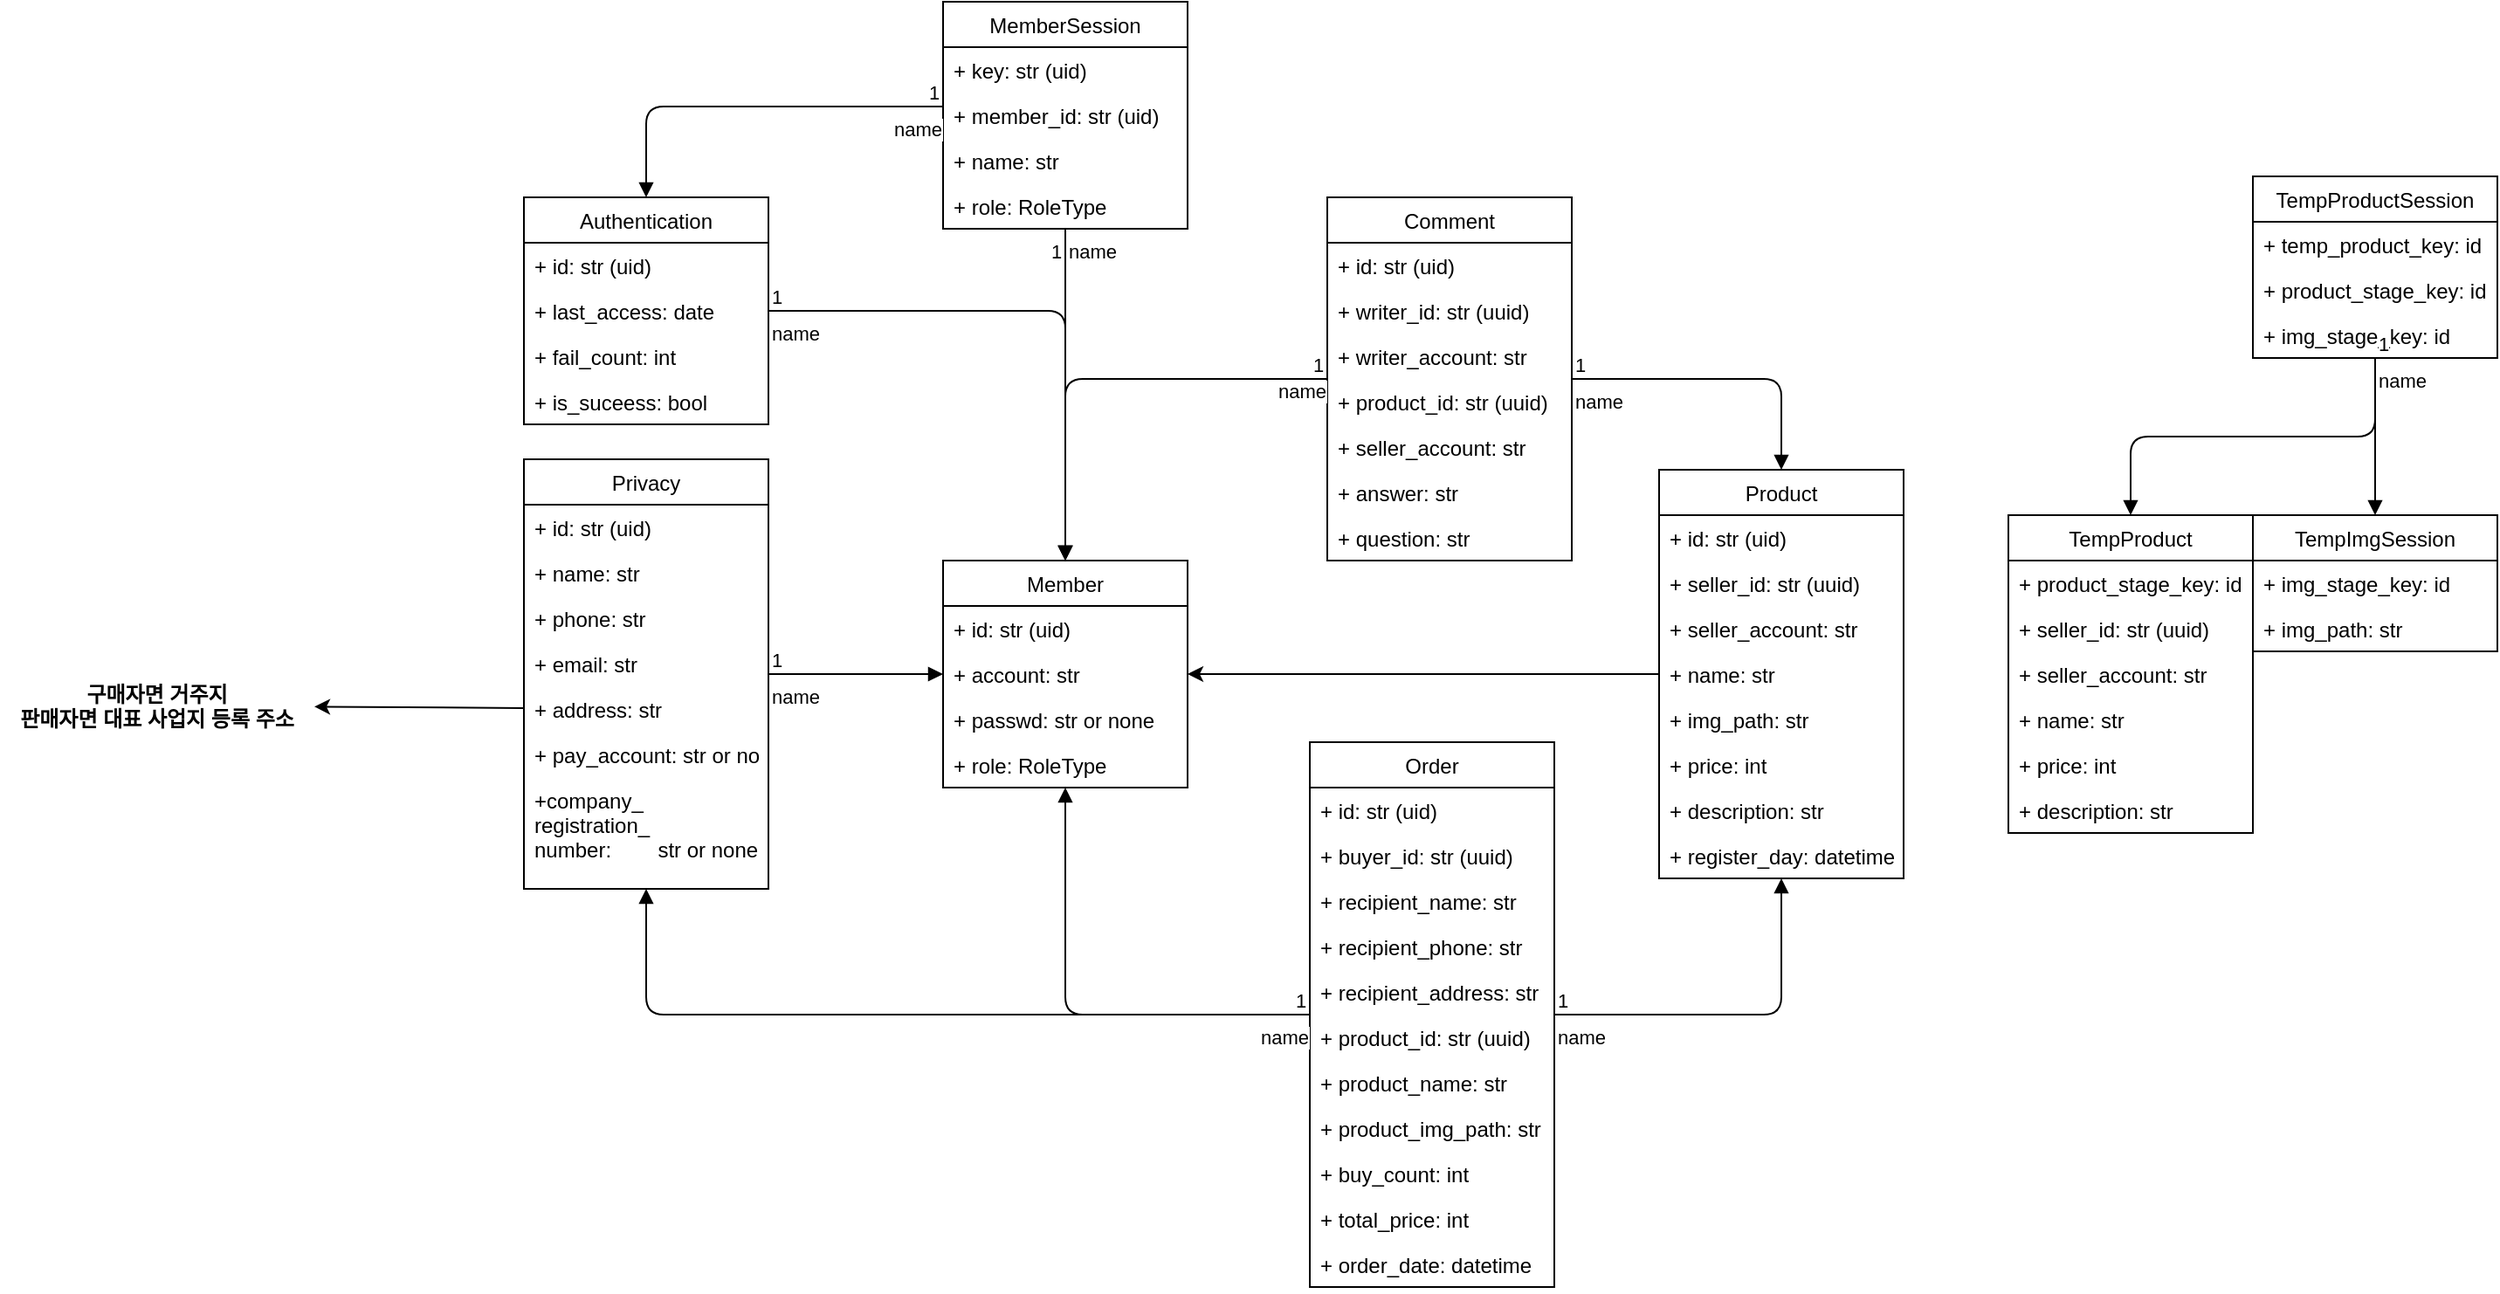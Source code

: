 <mxfile>
    <diagram id="J_x3rGnRxtIaJdITIG8A" name="Page-1">
        <mxGraphModel dx="466" dy="1366" grid="1" gridSize="10" guides="1" tooltips="1" connect="1" arrows="1" fold="1" page="1" pageScale="1" pageWidth="850" pageHeight="1100" math="0" shadow="0">
            <root>
                <mxCell id="0"/>
                <mxCell id="1" parent="0"/>
                <mxCell id="2" value="Member" style="swimlane;fontStyle=0;childLayout=stackLayout;horizontal=1;startSize=26;fillColor=none;horizontalStack=0;resizeParent=1;resizeParentMax=0;resizeLast=0;collapsible=1;marginBottom=0;" parent="1" vertex="1">
                    <mxGeometry x="550" y="290" width="140" height="130" as="geometry"/>
                </mxCell>
                <mxCell id="3" value="+ id: str (uid)" style="text;strokeColor=none;fillColor=none;align=left;verticalAlign=top;spacingLeft=4;spacingRight=4;overflow=hidden;rotatable=0;points=[[0,0.5],[1,0.5]];portConstraint=eastwest;" parent="2" vertex="1">
                    <mxGeometry y="26" width="140" height="26" as="geometry"/>
                </mxCell>
                <mxCell id="4" value="+ account: str" style="text;strokeColor=none;fillColor=none;align=left;verticalAlign=top;spacingLeft=4;spacingRight=4;overflow=hidden;rotatable=0;points=[[0,0.5],[1,0.5]];portConstraint=eastwest;" parent="2" vertex="1">
                    <mxGeometry y="52" width="140" height="26" as="geometry"/>
                </mxCell>
                <mxCell id="5" value="+ passwd: str or none" style="text;strokeColor=none;fillColor=none;align=left;verticalAlign=top;spacingLeft=4;spacingRight=4;overflow=hidden;rotatable=0;points=[[0,0.5],[1,0.5]];portConstraint=eastwest;" parent="2" vertex="1">
                    <mxGeometry y="78" width="140" height="26" as="geometry"/>
                </mxCell>
                <mxCell id="18" value="+ role: RoleType" style="text;strokeColor=none;fillColor=none;align=left;verticalAlign=top;spacingLeft=4;spacingRight=4;overflow=hidden;rotatable=0;points=[[0,0.5],[1,0.5]];portConstraint=eastwest;" parent="2" vertex="1">
                    <mxGeometry y="104" width="140" height="26" as="geometry"/>
                </mxCell>
                <mxCell id="6" value="Privacy" style="swimlane;fontStyle=0;childLayout=stackLayout;horizontal=1;startSize=26;fillColor=none;horizontalStack=0;resizeParent=1;resizeParentMax=0;resizeLast=0;collapsible=1;marginBottom=0;" parent="1" vertex="1">
                    <mxGeometry x="310" y="232" width="140" height="246" as="geometry"/>
                </mxCell>
                <mxCell id="20" value="+ id: str (uid)" style="text;strokeColor=none;fillColor=none;align=left;verticalAlign=top;spacingLeft=4;spacingRight=4;overflow=hidden;rotatable=0;points=[[0,0.5],[1,0.5]];portConstraint=eastwest;" parent="6" vertex="1">
                    <mxGeometry y="26" width="140" height="26" as="geometry"/>
                </mxCell>
                <mxCell id="7" value="+ name: str" style="text;strokeColor=none;fillColor=none;align=left;verticalAlign=top;spacingLeft=4;spacingRight=4;overflow=hidden;rotatable=0;points=[[0,0.5],[1,0.5]];portConstraint=eastwest;" parent="6" vertex="1">
                    <mxGeometry y="52" width="140" height="26" as="geometry"/>
                </mxCell>
                <mxCell id="8" value="+ phone: str" style="text;strokeColor=none;fillColor=none;align=left;verticalAlign=top;spacingLeft=4;spacingRight=4;overflow=hidden;rotatable=0;points=[[0,0.5],[1,0.5]];portConstraint=eastwest;" parent="6" vertex="1">
                    <mxGeometry y="78" width="140" height="26" as="geometry"/>
                </mxCell>
                <mxCell id="9" value="+ email: str" style="text;strokeColor=none;fillColor=none;align=left;verticalAlign=top;spacingLeft=4;spacingRight=4;overflow=hidden;rotatable=0;points=[[0,0.5],[1,0.5]];portConstraint=eastwest;" parent="6" vertex="1">
                    <mxGeometry y="104" width="140" height="26" as="geometry"/>
                </mxCell>
                <mxCell id="10" value="+ address: str" style="text;strokeColor=none;fillColor=none;align=left;verticalAlign=top;spacingLeft=4;spacingRight=4;overflow=hidden;rotatable=0;points=[[0,0.5],[1,0.5]];portConstraint=eastwest;" parent="6" vertex="1">
                    <mxGeometry y="130" width="140" height="26" as="geometry"/>
                </mxCell>
                <mxCell id="50" value="+ pay_account: str or none" style="text;strokeColor=none;fillColor=none;align=left;verticalAlign=top;spacingLeft=4;spacingRight=4;overflow=hidden;rotatable=0;points=[[0,0.5],[1,0.5]];portConstraint=eastwest;" parent="6" vertex="1">
                    <mxGeometry y="156" width="140" height="26" as="geometry"/>
                </mxCell>
                <mxCell id="15" value="+company_&#10;registration_&#10;number:        str or none" style="text;strokeColor=none;fillColor=none;align=left;verticalAlign=top;spacingLeft=4;spacingRight=4;overflow=hidden;rotatable=0;points=[[0,0.5],[1,0.5]];portConstraint=eastwest;" parent="6" vertex="1">
                    <mxGeometry y="182" width="140" height="64" as="geometry"/>
                </mxCell>
                <mxCell id="11" style="edgeStyle=none;html=1;" parent="1" source="10" target="13" edge="1">
                    <mxGeometry relative="1" as="geometry">
                        <mxPoint x="40" y="310" as="targetPoint"/>
                    </mxGeometry>
                </mxCell>
                <mxCell id="13" value="구매자면 거주지&#10;판매자면 대표 사업지 등록 주소" style="text;align=center;fontStyle=1;verticalAlign=middle;spacingLeft=3;spacingRight=3;strokeColor=none;rotatable=0;points=[[0,0.5],[1,0.5]];portConstraint=eastwest;" parent="1" vertex="1">
                    <mxGeometry x="10" y="360" width="180" height="26" as="geometry"/>
                </mxCell>
                <mxCell id="24" value="name" style="endArrow=block;endFill=1;html=1;edgeStyle=orthogonalEdgeStyle;align=left;verticalAlign=top;" parent="1" source="6" target="2" edge="1">
                    <mxGeometry x="-1" relative="1" as="geometry">
                        <mxPoint x="470" y="460" as="sourcePoint"/>
                        <mxPoint x="630" y="460" as="targetPoint"/>
                    </mxGeometry>
                </mxCell>
                <mxCell id="25" value="1" style="edgeLabel;resizable=0;html=1;align=left;verticalAlign=bottom;" parent="24" connectable="0" vertex="1">
                    <mxGeometry x="-1" relative="1" as="geometry"/>
                </mxCell>
                <mxCell id="29" value="Authentication" style="swimlane;fontStyle=0;childLayout=stackLayout;horizontal=1;startSize=26;fillColor=none;horizontalStack=0;resizeParent=1;resizeParentMax=0;resizeLast=0;collapsible=1;marginBottom=0;" parent="1" vertex="1">
                    <mxGeometry x="310" y="82" width="140" height="130" as="geometry"/>
                </mxCell>
                <mxCell id="33" value="+ id: str (uid)" style="text;strokeColor=none;fillColor=none;align=left;verticalAlign=top;spacingLeft=4;spacingRight=4;overflow=hidden;rotatable=0;points=[[0,0.5],[1,0.5]];portConstraint=eastwest;" parent="29" vertex="1">
                    <mxGeometry y="26" width="140" height="26" as="geometry"/>
                </mxCell>
                <mxCell id="30" value="+ last_access: date" style="text;strokeColor=none;fillColor=none;align=left;verticalAlign=top;spacingLeft=4;spacingRight=4;overflow=hidden;rotatable=0;points=[[0,0.5],[1,0.5]];portConstraint=eastwest;" parent="29" vertex="1">
                    <mxGeometry y="52" width="140" height="26" as="geometry"/>
                </mxCell>
                <mxCell id="31" value="+ fail_count: int" style="text;strokeColor=none;fillColor=none;align=left;verticalAlign=top;spacingLeft=4;spacingRight=4;overflow=hidden;rotatable=0;points=[[0,0.5],[1,0.5]];portConstraint=eastwest;" parent="29" vertex="1">
                    <mxGeometry y="78" width="140" height="26" as="geometry"/>
                </mxCell>
                <mxCell id="36" value="+ is_suceess: bool" style="text;strokeColor=none;fillColor=none;align=left;verticalAlign=top;spacingLeft=4;spacingRight=4;overflow=hidden;rotatable=0;points=[[0,0.5],[1,0.5]];portConstraint=eastwest;" parent="29" vertex="1">
                    <mxGeometry y="104" width="140" height="26" as="geometry"/>
                </mxCell>
                <mxCell id="54" style="edgeStyle=none;html=1;" parent="1" source="44" target="2" edge="1">
                    <mxGeometry relative="1" as="geometry"/>
                </mxCell>
                <mxCell id="44" value="Product" style="swimlane;fontStyle=0;childLayout=stackLayout;horizontal=1;startSize=26;fillColor=none;horizontalStack=0;resizeParent=1;resizeParentMax=0;resizeLast=0;collapsible=1;marginBottom=0;" parent="1" vertex="1">
                    <mxGeometry x="960" y="238" width="140" height="234" as="geometry"/>
                </mxCell>
                <mxCell id="45" value="+ id: str (uid)" style="text;strokeColor=none;fillColor=none;align=left;verticalAlign=top;spacingLeft=4;spacingRight=4;overflow=hidden;rotatable=0;points=[[0,0.5],[1,0.5]];portConstraint=eastwest;" parent="44" vertex="1">
                    <mxGeometry y="26" width="140" height="26" as="geometry"/>
                </mxCell>
                <mxCell id="46" value="+ seller_id: str (uuid)" style="text;strokeColor=none;fillColor=none;align=left;verticalAlign=top;spacingLeft=4;spacingRight=4;overflow=hidden;rotatable=0;points=[[0,0.5],[1,0.5]];portConstraint=eastwest;" parent="44" vertex="1">
                    <mxGeometry y="52" width="140" height="26" as="geometry"/>
                </mxCell>
                <mxCell id="81" value="+ seller_account: str" style="text;strokeColor=none;fillColor=none;align=left;verticalAlign=top;spacingLeft=4;spacingRight=4;overflow=hidden;rotatable=0;points=[[0,0.5],[1,0.5]];portConstraint=eastwest;" parent="44" vertex="1">
                    <mxGeometry y="78" width="140" height="26" as="geometry"/>
                </mxCell>
                <mxCell id="51" value="+ name: str" style="text;strokeColor=none;fillColor=none;align=left;verticalAlign=top;spacingLeft=4;spacingRight=4;overflow=hidden;rotatable=0;points=[[0,0.5],[1,0.5]];portConstraint=eastwest;" parent="44" vertex="1">
                    <mxGeometry y="104" width="140" height="26" as="geometry"/>
                </mxCell>
                <mxCell id="47" value="+ img_path: str" style="text;strokeColor=none;fillColor=none;align=left;verticalAlign=top;spacingLeft=4;spacingRight=4;overflow=hidden;rotatable=0;points=[[0,0.5],[1,0.5]];portConstraint=eastwest;" parent="44" vertex="1">
                    <mxGeometry y="130" width="140" height="26" as="geometry"/>
                </mxCell>
                <mxCell id="48" value="+ price: int" style="text;strokeColor=none;fillColor=none;align=left;verticalAlign=top;spacingLeft=4;spacingRight=4;overflow=hidden;rotatable=0;points=[[0,0.5],[1,0.5]];portConstraint=eastwest;" parent="44" vertex="1">
                    <mxGeometry y="156" width="140" height="26" as="geometry"/>
                </mxCell>
                <mxCell id="53" value="+ description: str" style="text;strokeColor=none;fillColor=none;align=left;verticalAlign=top;spacingLeft=4;spacingRight=4;overflow=hidden;rotatable=0;points=[[0,0.5],[1,0.5]];portConstraint=eastwest;" parent="44" vertex="1">
                    <mxGeometry y="182" width="140" height="26" as="geometry"/>
                </mxCell>
                <mxCell id="52" value="+ register_day: datetime" style="text;strokeColor=none;fillColor=none;align=left;verticalAlign=top;spacingLeft=4;spacingRight=4;overflow=hidden;rotatable=0;points=[[0,0.5],[1,0.5]];portConstraint=eastwest;" parent="44" vertex="1">
                    <mxGeometry y="208" width="140" height="26" as="geometry"/>
                </mxCell>
                <mxCell id="56" value="Order" style="swimlane;fontStyle=0;childLayout=stackLayout;horizontal=1;startSize=26;fillColor=none;horizontalStack=0;resizeParent=1;resizeParentMax=0;resizeLast=0;collapsible=1;marginBottom=0;" parent="1" vertex="1">
                    <mxGeometry x="760" y="394" width="140" height="312" as="geometry"/>
                </mxCell>
                <mxCell id="57" value="+ id: str (uid)" style="text;strokeColor=none;fillColor=none;align=left;verticalAlign=top;spacingLeft=4;spacingRight=4;overflow=hidden;rotatable=0;points=[[0,0.5],[1,0.5]];portConstraint=eastwest;" parent="56" vertex="1">
                    <mxGeometry y="26" width="140" height="26" as="geometry"/>
                </mxCell>
                <mxCell id="58" value="+ buyer_id: str (uuid)" style="text;strokeColor=none;fillColor=none;align=left;verticalAlign=top;spacingLeft=4;spacingRight=4;overflow=hidden;rotatable=0;points=[[0,0.5],[1,0.5]];portConstraint=eastwest;" parent="56" vertex="1">
                    <mxGeometry y="52" width="140" height="26" as="geometry"/>
                </mxCell>
                <mxCell id="75" value="+ recipient_name: str" style="text;strokeColor=none;fillColor=none;align=left;verticalAlign=top;spacingLeft=4;spacingRight=4;overflow=hidden;rotatable=0;points=[[0,0.5],[1,0.5]];portConstraint=eastwest;" parent="56" vertex="1">
                    <mxGeometry y="78" width="140" height="26" as="geometry"/>
                </mxCell>
                <mxCell id="77" value="+ recipient_phone: str" style="text;strokeColor=none;fillColor=none;align=left;verticalAlign=top;spacingLeft=4;spacingRight=4;overflow=hidden;rotatable=0;points=[[0,0.5],[1,0.5]];portConstraint=eastwest;" parent="56" vertex="1">
                    <mxGeometry y="104" width="140" height="26" as="geometry"/>
                </mxCell>
                <mxCell id="78" value="+ recipient_address: str" style="text;strokeColor=none;fillColor=none;align=left;verticalAlign=top;spacingLeft=4;spacingRight=4;overflow=hidden;rotatable=0;points=[[0,0.5],[1,0.5]];portConstraint=eastwest;" parent="56" vertex="1">
                    <mxGeometry y="130" width="140" height="26" as="geometry"/>
                </mxCell>
                <mxCell id="64" value="+ product_id: str (uuid)" style="text;strokeColor=none;fillColor=none;align=left;verticalAlign=top;spacingLeft=4;spacingRight=4;overflow=hidden;rotatable=0;points=[[0,0.5],[1,0.5]];portConstraint=eastwest;" parent="56" vertex="1">
                    <mxGeometry y="156" width="140" height="26" as="geometry"/>
                </mxCell>
                <mxCell id="59" value="+ product_name: str" style="text;strokeColor=none;fillColor=none;align=left;verticalAlign=top;spacingLeft=4;spacingRight=4;overflow=hidden;rotatable=0;points=[[0,0.5],[1,0.5]];portConstraint=eastwest;" parent="56" vertex="1">
                    <mxGeometry y="182" width="140" height="26" as="geometry"/>
                </mxCell>
                <mxCell id="60" value="+ product_img_path: str" style="text;strokeColor=none;fillColor=none;align=left;verticalAlign=top;spacingLeft=4;spacingRight=4;overflow=hidden;rotatable=0;points=[[0,0.5],[1,0.5]];portConstraint=eastwest;" parent="56" vertex="1">
                    <mxGeometry y="208" width="140" height="26" as="geometry"/>
                </mxCell>
                <mxCell id="74" value="+ buy_count: int" style="text;strokeColor=none;fillColor=none;align=left;verticalAlign=top;spacingLeft=4;spacingRight=4;overflow=hidden;rotatable=0;points=[[0,0.5],[1,0.5]];portConstraint=eastwest;" parent="56" vertex="1">
                    <mxGeometry y="234" width="140" height="26" as="geometry"/>
                </mxCell>
                <mxCell id="61" value="+ total_price: int" style="text;strokeColor=none;fillColor=none;align=left;verticalAlign=top;spacingLeft=4;spacingRight=4;overflow=hidden;rotatable=0;points=[[0,0.5],[1,0.5]];portConstraint=eastwest;" parent="56" vertex="1">
                    <mxGeometry y="260" width="140" height="26" as="geometry"/>
                </mxCell>
                <mxCell id="63" value="+ order_date: datetime" style="text;strokeColor=none;fillColor=none;align=left;verticalAlign=top;spacingLeft=4;spacingRight=4;overflow=hidden;rotatable=0;points=[[0,0.5],[1,0.5]];portConstraint=eastwest;" parent="56" vertex="1">
                    <mxGeometry y="286" width="140" height="26" as="geometry"/>
                </mxCell>
                <mxCell id="65" value="Comment" style="swimlane;fontStyle=0;childLayout=stackLayout;horizontal=1;startSize=26;fillColor=none;horizontalStack=0;resizeParent=1;resizeParentMax=0;resizeLast=0;collapsible=1;marginBottom=0;" parent="1" vertex="1">
                    <mxGeometry x="770" y="82" width="140" height="208" as="geometry"/>
                </mxCell>
                <mxCell id="66" value="+ id: str (uid)" style="text;strokeColor=none;fillColor=none;align=left;verticalAlign=top;spacingLeft=4;spacingRight=4;overflow=hidden;rotatable=0;points=[[0,0.5],[1,0.5]];portConstraint=eastwest;" parent="65" vertex="1">
                    <mxGeometry y="26" width="140" height="26" as="geometry"/>
                </mxCell>
                <mxCell id="67" value="+ writer_id: str (uuid)" style="text;strokeColor=none;fillColor=none;align=left;verticalAlign=top;spacingLeft=4;spacingRight=4;overflow=hidden;rotatable=0;points=[[0,0.5],[1,0.5]];portConstraint=eastwest;" parent="65" vertex="1">
                    <mxGeometry y="52" width="140" height="26" as="geometry"/>
                </mxCell>
                <mxCell id="79" value="+ writer_account: str" style="text;strokeColor=none;fillColor=none;align=left;verticalAlign=top;spacingLeft=4;spacingRight=4;overflow=hidden;rotatable=0;points=[[0,0.5],[1,0.5]];portConstraint=eastwest;" parent="65" vertex="1">
                    <mxGeometry y="78" width="140" height="26" as="geometry"/>
                </mxCell>
                <mxCell id="68" value="+ product_id: str (uuid)" style="text;strokeColor=none;fillColor=none;align=left;verticalAlign=top;spacingLeft=4;spacingRight=4;overflow=hidden;rotatable=0;points=[[0,0.5],[1,0.5]];portConstraint=eastwest;" parent="65" vertex="1">
                    <mxGeometry y="104" width="140" height="26" as="geometry"/>
                </mxCell>
                <mxCell id="80" value="+ seller_account: str" style="text;strokeColor=none;fillColor=none;align=left;verticalAlign=top;spacingLeft=4;spacingRight=4;overflow=hidden;rotatable=0;points=[[0,0.5],[1,0.5]];portConstraint=eastwest;" parent="65" vertex="1">
                    <mxGeometry y="130" width="140" height="26" as="geometry"/>
                </mxCell>
                <mxCell id="69" value="+ answer: str" style="text;strokeColor=none;fillColor=none;align=left;verticalAlign=top;spacingLeft=4;spacingRight=4;overflow=hidden;rotatable=0;points=[[0,0.5],[1,0.5]];portConstraint=eastwest;" parent="65" vertex="1">
                    <mxGeometry y="156" width="140" height="26" as="geometry"/>
                </mxCell>
                <mxCell id="72" value="+ question: str" style="text;strokeColor=none;fillColor=none;align=left;verticalAlign=top;spacingLeft=4;spacingRight=4;overflow=hidden;rotatable=0;points=[[0,0.5],[1,0.5]];portConstraint=eastwest;" parent="65" vertex="1">
                    <mxGeometry y="182" width="140" height="26" as="geometry"/>
                </mxCell>
                <mxCell id="85" value="name" style="endArrow=block;endFill=1;html=1;edgeStyle=orthogonalEdgeStyle;align=left;verticalAlign=top;" parent="1" source="56" target="2" edge="1">
                    <mxGeometry x="-0.778" relative="1" as="geometry">
                        <mxPoint x="460" y="585" as="sourcePoint"/>
                        <mxPoint x="630" y="430" as="targetPoint"/>
                        <Array as="points">
                            <mxPoint x="620" y="550"/>
                        </Array>
                        <mxPoint as="offset"/>
                    </mxGeometry>
                </mxCell>
                <mxCell id="86" value="1" style="edgeLabel;resizable=0;html=1;align=left;verticalAlign=bottom;" parent="85" connectable="0" vertex="1">
                    <mxGeometry x="-1" relative="1" as="geometry">
                        <mxPoint x="-10" as="offset"/>
                    </mxGeometry>
                </mxCell>
                <mxCell id="87" value="name" style="endArrow=block;endFill=1;html=1;edgeStyle=orthogonalEdgeStyle;align=left;verticalAlign=top;" parent="1" source="56" target="44" edge="1">
                    <mxGeometry x="-1" relative="1" as="geometry">
                        <mxPoint x="770" y="560" as="sourcePoint"/>
                        <mxPoint x="700" y="365" as="targetPoint"/>
                        <Array as="points">
                            <mxPoint x="1030" y="550"/>
                        </Array>
                    </mxGeometry>
                </mxCell>
                <mxCell id="88" value="1" style="edgeLabel;resizable=0;html=1;align=left;verticalAlign=bottom;" parent="87" connectable="0" vertex="1">
                    <mxGeometry x="-1" relative="1" as="geometry"/>
                </mxCell>
                <mxCell id="89" value="name" style="endArrow=block;endFill=1;html=1;edgeStyle=orthogonalEdgeStyle;align=left;verticalAlign=top;" parent="1" source="56" target="6" edge="1">
                    <mxGeometry x="-0.867" relative="1" as="geometry">
                        <mxPoint x="770" y="560" as="sourcePoint"/>
                        <mxPoint x="700" y="365" as="targetPoint"/>
                        <Array as="points">
                            <mxPoint x="380" y="550"/>
                        </Array>
                        <mxPoint as="offset"/>
                    </mxGeometry>
                </mxCell>
                <mxCell id="90" value="1" style="edgeLabel;resizable=0;html=1;align=left;verticalAlign=bottom;" parent="89" connectable="0" vertex="1">
                    <mxGeometry x="-1" relative="1" as="geometry">
                        <mxPoint x="-10" as="offset"/>
                    </mxGeometry>
                </mxCell>
                <mxCell id="92" value="name" style="endArrow=block;endFill=1;html=1;edgeStyle=orthogonalEdgeStyle;align=left;verticalAlign=top;" parent="1" source="65" target="2" edge="1">
                    <mxGeometry x="-0.764" y="-6" relative="1" as="geometry">
                        <mxPoint x="770" y="560" as="sourcePoint"/>
                        <mxPoint x="700" y="365" as="targetPoint"/>
                        <mxPoint as="offset"/>
                        <Array as="points">
                            <mxPoint x="620" y="186"/>
                        </Array>
                    </mxGeometry>
                </mxCell>
                <mxCell id="93" value="1" style="edgeLabel;resizable=0;html=1;align=left;verticalAlign=bottom;" parent="92" connectable="0" vertex="1">
                    <mxGeometry x="-1" relative="1" as="geometry">
                        <mxPoint x="-10" as="offset"/>
                    </mxGeometry>
                </mxCell>
                <mxCell id="94" value="name" style="endArrow=block;endFill=1;html=1;edgeStyle=orthogonalEdgeStyle;align=left;verticalAlign=top;" parent="1" source="65" target="44" edge="1">
                    <mxGeometry x="-1" relative="1" as="geometry">
                        <mxPoint x="910" y="560" as="sourcePoint"/>
                        <mxPoint x="970" y="365" as="targetPoint"/>
                        <Array as="points">
                            <mxPoint x="1030" y="186"/>
                        </Array>
                    </mxGeometry>
                </mxCell>
                <mxCell id="95" value="1" style="edgeLabel;resizable=0;html=1;align=left;verticalAlign=bottom;" parent="94" connectable="0" vertex="1">
                    <mxGeometry x="-1" relative="1" as="geometry"/>
                </mxCell>
                <mxCell id="97" value="MemberSession" style="swimlane;fontStyle=0;childLayout=stackLayout;horizontal=1;startSize=26;fillColor=none;horizontalStack=0;resizeParent=1;resizeParentMax=0;resizeLast=0;collapsible=1;marginBottom=0;" parent="1" vertex="1">
                    <mxGeometry x="550" y="-30" width="140" height="130" as="geometry"/>
                </mxCell>
                <mxCell id="98" value="+ key: str (uid)" style="text;strokeColor=none;fillColor=none;align=left;verticalAlign=top;spacingLeft=4;spacingRight=4;overflow=hidden;rotatable=0;points=[[0,0.5],[1,0.5]];portConstraint=eastwest;" parent="97" vertex="1">
                    <mxGeometry y="26" width="140" height="26" as="geometry"/>
                </mxCell>
                <mxCell id="105" value="+ member_id: str (uid)" style="text;strokeColor=none;fillColor=none;align=left;verticalAlign=top;spacingLeft=4;spacingRight=4;overflow=hidden;rotatable=0;points=[[0,0.5],[1,0.5]];portConstraint=eastwest;" parent="97" vertex="1">
                    <mxGeometry y="52" width="140" height="26" as="geometry"/>
                </mxCell>
                <mxCell id="104" value="+ name: str" style="text;strokeColor=none;fillColor=none;align=left;verticalAlign=top;spacingLeft=4;spacingRight=4;overflow=hidden;rotatable=0;points=[[0,0.5],[1,0.5]];portConstraint=eastwest;" parent="97" vertex="1">
                    <mxGeometry y="78" width="140" height="26" as="geometry"/>
                </mxCell>
                <mxCell id="101" value="+ role: RoleType" style="text;strokeColor=none;fillColor=none;align=left;verticalAlign=top;spacingLeft=4;spacingRight=4;overflow=hidden;rotatable=0;points=[[0,0.5],[1,0.5]];portConstraint=eastwest;" parent="97" vertex="1">
                    <mxGeometry y="104" width="140" height="26" as="geometry"/>
                </mxCell>
                <mxCell id="102" value="name" style="endArrow=block;endFill=1;html=1;edgeStyle=orthogonalEdgeStyle;align=left;verticalAlign=top;" parent="1" source="29" target="2" edge="1">
                    <mxGeometry x="-1" relative="1" as="geometry">
                        <mxPoint x="460" y="365.0" as="sourcePoint"/>
                        <mxPoint x="560" y="365.0" as="targetPoint"/>
                    </mxGeometry>
                </mxCell>
                <mxCell id="103" value="1" style="edgeLabel;resizable=0;html=1;align=left;verticalAlign=bottom;" parent="102" connectable="0" vertex="1">
                    <mxGeometry x="-1" relative="1" as="geometry"/>
                </mxCell>
                <mxCell id="109" value="name" style="endArrow=block;endFill=1;html=1;edgeStyle=orthogonalEdgeStyle;align=left;verticalAlign=top;" parent="1" source="97" target="2" edge="1">
                    <mxGeometry x="-1" relative="1" as="geometry">
                        <mxPoint x="460" y="365" as="sourcePoint"/>
                        <mxPoint x="560" y="365" as="targetPoint"/>
                    </mxGeometry>
                </mxCell>
                <mxCell id="110" value="1" style="edgeLabel;resizable=0;html=1;align=left;verticalAlign=bottom;" parent="109" connectable="0" vertex="1">
                    <mxGeometry x="-1" relative="1" as="geometry">
                        <mxPoint x="-10" y="21" as="offset"/>
                    </mxGeometry>
                </mxCell>
                <mxCell id="111" value="name" style="endArrow=block;endFill=1;html=1;edgeStyle=orthogonalEdgeStyle;align=left;verticalAlign=top;" parent="1" source="97" target="29" edge="1">
                    <mxGeometry x="-0.724" relative="1" as="geometry">
                        <mxPoint x="520" y="30" as="sourcePoint"/>
                        <mxPoint x="560" y="365" as="targetPoint"/>
                        <Array as="points">
                            <mxPoint x="380" y="30"/>
                        </Array>
                        <mxPoint as="offset"/>
                    </mxGeometry>
                </mxCell>
                <mxCell id="112" value="1" style="edgeLabel;resizable=0;html=1;align=left;verticalAlign=bottom;" parent="111" connectable="0" vertex="1">
                    <mxGeometry x="-1" relative="1" as="geometry">
                        <mxPoint x="-10" as="offset"/>
                    </mxGeometry>
                </mxCell>
                <mxCell id="118" value="TempProduct" style="swimlane;fontStyle=0;childLayout=stackLayout;horizontal=1;startSize=26;fillColor=none;horizontalStack=0;resizeParent=1;resizeParentMax=0;resizeLast=0;collapsible=1;marginBottom=0;" parent="1" vertex="1">
                    <mxGeometry x="1160" y="264" width="140" height="182" as="geometry"/>
                </mxCell>
                <mxCell id="143" value="+ product_stage_key: id" style="text;strokeColor=none;fillColor=none;align=left;verticalAlign=top;spacingLeft=4;spacingRight=4;overflow=hidden;rotatable=0;points=[[0,0.5],[1,0.5]];portConstraint=eastwest;" parent="118" vertex="1">
                    <mxGeometry y="26" width="140" height="26" as="geometry"/>
                </mxCell>
                <mxCell id="120" value="+ seller_id: str (uuid)" style="text;strokeColor=none;fillColor=none;align=left;verticalAlign=top;spacingLeft=4;spacingRight=4;overflow=hidden;rotatable=0;points=[[0,0.5],[1,0.5]];portConstraint=eastwest;" parent="118" vertex="1">
                    <mxGeometry y="52" width="140" height="26" as="geometry"/>
                </mxCell>
                <mxCell id="121" value="+ seller_account: str" style="text;strokeColor=none;fillColor=none;align=left;verticalAlign=top;spacingLeft=4;spacingRight=4;overflow=hidden;rotatable=0;points=[[0,0.5],[1,0.5]];portConstraint=eastwest;" parent="118" vertex="1">
                    <mxGeometry y="78" width="140" height="26" as="geometry"/>
                </mxCell>
                <mxCell id="122" value="+ name: str" style="text;strokeColor=none;fillColor=none;align=left;verticalAlign=top;spacingLeft=4;spacingRight=4;overflow=hidden;rotatable=0;points=[[0,0.5],[1,0.5]];portConstraint=eastwest;" parent="118" vertex="1">
                    <mxGeometry y="104" width="140" height="26" as="geometry"/>
                </mxCell>
                <mxCell id="124" value="+ price: int" style="text;strokeColor=none;fillColor=none;align=left;verticalAlign=top;spacingLeft=4;spacingRight=4;overflow=hidden;rotatable=0;points=[[0,0.5],[1,0.5]];portConstraint=eastwest;" parent="118" vertex="1">
                    <mxGeometry y="130" width="140" height="26" as="geometry"/>
                </mxCell>
                <mxCell id="125" value="+ description: str" style="text;strokeColor=none;fillColor=none;align=left;verticalAlign=top;spacingLeft=4;spacingRight=4;overflow=hidden;rotatable=0;points=[[0,0.5],[1,0.5]];portConstraint=eastwest;" parent="118" vertex="1">
                    <mxGeometry y="156" width="140" height="26" as="geometry"/>
                </mxCell>
                <mxCell id="127" value="TempProductSession" style="swimlane;fontStyle=0;childLayout=stackLayout;horizontal=1;startSize=26;fillColor=none;horizontalStack=0;resizeParent=1;resizeParentMax=0;resizeLast=0;collapsible=1;marginBottom=0;" parent="1" vertex="1">
                    <mxGeometry x="1300" y="70" width="140" height="104" as="geometry"/>
                </mxCell>
                <mxCell id="128" value="+ temp_product_key: id" style="text;strokeColor=none;fillColor=none;align=left;verticalAlign=top;spacingLeft=4;spacingRight=4;overflow=hidden;rotatable=0;points=[[0,0.5],[1,0.5]];portConstraint=eastwest;" parent="127" vertex="1">
                    <mxGeometry y="26" width="140" height="26" as="geometry"/>
                </mxCell>
                <mxCell id="136" value="+ product_stage_key: id" style="text;strokeColor=none;fillColor=none;align=left;verticalAlign=top;spacingLeft=4;spacingRight=4;overflow=hidden;rotatable=0;points=[[0,0.5],[1,0.5]];portConstraint=eastwest;" parent="127" vertex="1">
                    <mxGeometry y="52" width="140" height="26" as="geometry"/>
                </mxCell>
                <mxCell id="137" value="+ img_stage_key: id" style="text;strokeColor=none;fillColor=none;align=left;verticalAlign=top;spacingLeft=4;spacingRight=4;overflow=hidden;rotatable=0;points=[[0,0.5],[1,0.5]];portConstraint=eastwest;" parent="127" vertex="1">
                    <mxGeometry y="78" width="140" height="26" as="geometry"/>
                </mxCell>
                <mxCell id="139" value="TempImgSession" style="swimlane;fontStyle=0;childLayout=stackLayout;horizontal=1;startSize=26;fillColor=none;horizontalStack=0;resizeParent=1;resizeParentMax=0;resizeLast=0;collapsible=1;marginBottom=0;" parent="1" vertex="1">
                    <mxGeometry x="1300" y="264" width="140" height="78" as="geometry"/>
                </mxCell>
                <mxCell id="142" value="+ img_stage_key: id" style="text;strokeColor=none;fillColor=none;align=left;verticalAlign=top;spacingLeft=4;spacingRight=4;overflow=hidden;rotatable=0;points=[[0,0.5],[1,0.5]];portConstraint=eastwest;" parent="139" vertex="1">
                    <mxGeometry y="26" width="140" height="26" as="geometry"/>
                </mxCell>
                <mxCell id="123" value="+ img_path: str" style="text;strokeColor=none;fillColor=none;align=left;verticalAlign=top;spacingLeft=4;spacingRight=4;overflow=hidden;rotatable=0;points=[[0,0.5],[1,0.5]];portConstraint=eastwest;" parent="139" vertex="1">
                    <mxGeometry y="52" width="140" height="26" as="geometry"/>
                </mxCell>
                <mxCell id="144" value="name" style="endArrow=block;endFill=1;html=1;edgeStyle=orthogonalEdgeStyle;align=left;verticalAlign=top;" parent="1" source="127" target="118" edge="1">
                    <mxGeometry x="-1" relative="1" as="geometry">
                        <mxPoint x="560" y="365" as="sourcePoint"/>
                        <mxPoint x="460" y="365" as="targetPoint"/>
                    </mxGeometry>
                </mxCell>
                <mxCell id="145" value="1" style="edgeLabel;resizable=0;html=1;align=left;verticalAlign=bottom;" parent="144" connectable="0" vertex="1">
                    <mxGeometry x="-1" relative="1" as="geometry"/>
                </mxCell>
                <mxCell id="146" value="name" style="endArrow=block;endFill=1;html=1;edgeStyle=orthogonalEdgeStyle;align=left;verticalAlign=top;" parent="1" source="127" target="139" edge="1">
                    <mxGeometry x="-1" relative="1" as="geometry">
                        <mxPoint x="1420" y="365" as="sourcePoint"/>
                        <mxPoint x="1340" y="339.0" as="targetPoint"/>
                    </mxGeometry>
                </mxCell>
                <mxCell id="147" value="1" style="edgeLabel;resizable=0;html=1;align=left;verticalAlign=bottom;" parent="146" connectable="0" vertex="1">
                    <mxGeometry x="-1" relative="1" as="geometry"/>
                </mxCell>
            </root>
        </mxGraphModel>
    </diagram>
</mxfile>